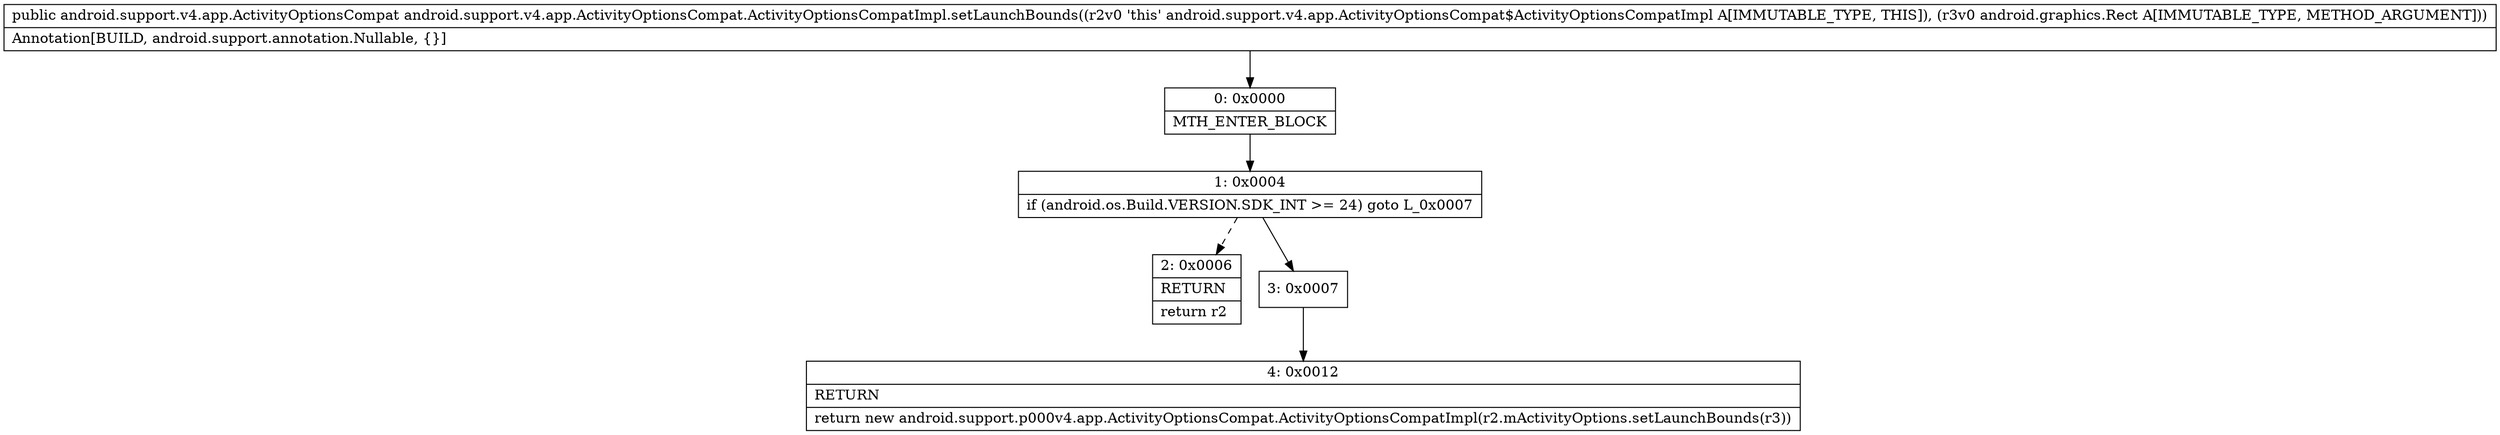 digraph "CFG forandroid.support.v4.app.ActivityOptionsCompat.ActivityOptionsCompatImpl.setLaunchBounds(Landroid\/graphics\/Rect;)Landroid\/support\/v4\/app\/ActivityOptionsCompat;" {
Node_0 [shape=record,label="{0\:\ 0x0000|MTH_ENTER_BLOCK\l}"];
Node_1 [shape=record,label="{1\:\ 0x0004|if (android.os.Build.VERSION.SDK_INT \>= 24) goto L_0x0007\l}"];
Node_2 [shape=record,label="{2\:\ 0x0006|RETURN\l|return r2\l}"];
Node_3 [shape=record,label="{3\:\ 0x0007}"];
Node_4 [shape=record,label="{4\:\ 0x0012|RETURN\l|return new android.support.p000v4.app.ActivityOptionsCompat.ActivityOptionsCompatImpl(r2.mActivityOptions.setLaunchBounds(r3))\l}"];
MethodNode[shape=record,label="{public android.support.v4.app.ActivityOptionsCompat android.support.v4.app.ActivityOptionsCompat.ActivityOptionsCompatImpl.setLaunchBounds((r2v0 'this' android.support.v4.app.ActivityOptionsCompat$ActivityOptionsCompatImpl A[IMMUTABLE_TYPE, THIS]), (r3v0 android.graphics.Rect A[IMMUTABLE_TYPE, METHOD_ARGUMENT]))  | Annotation[BUILD, android.support.annotation.Nullable, \{\}]\l}"];
MethodNode -> Node_0;
Node_0 -> Node_1;
Node_1 -> Node_2[style=dashed];
Node_1 -> Node_3;
Node_3 -> Node_4;
}


